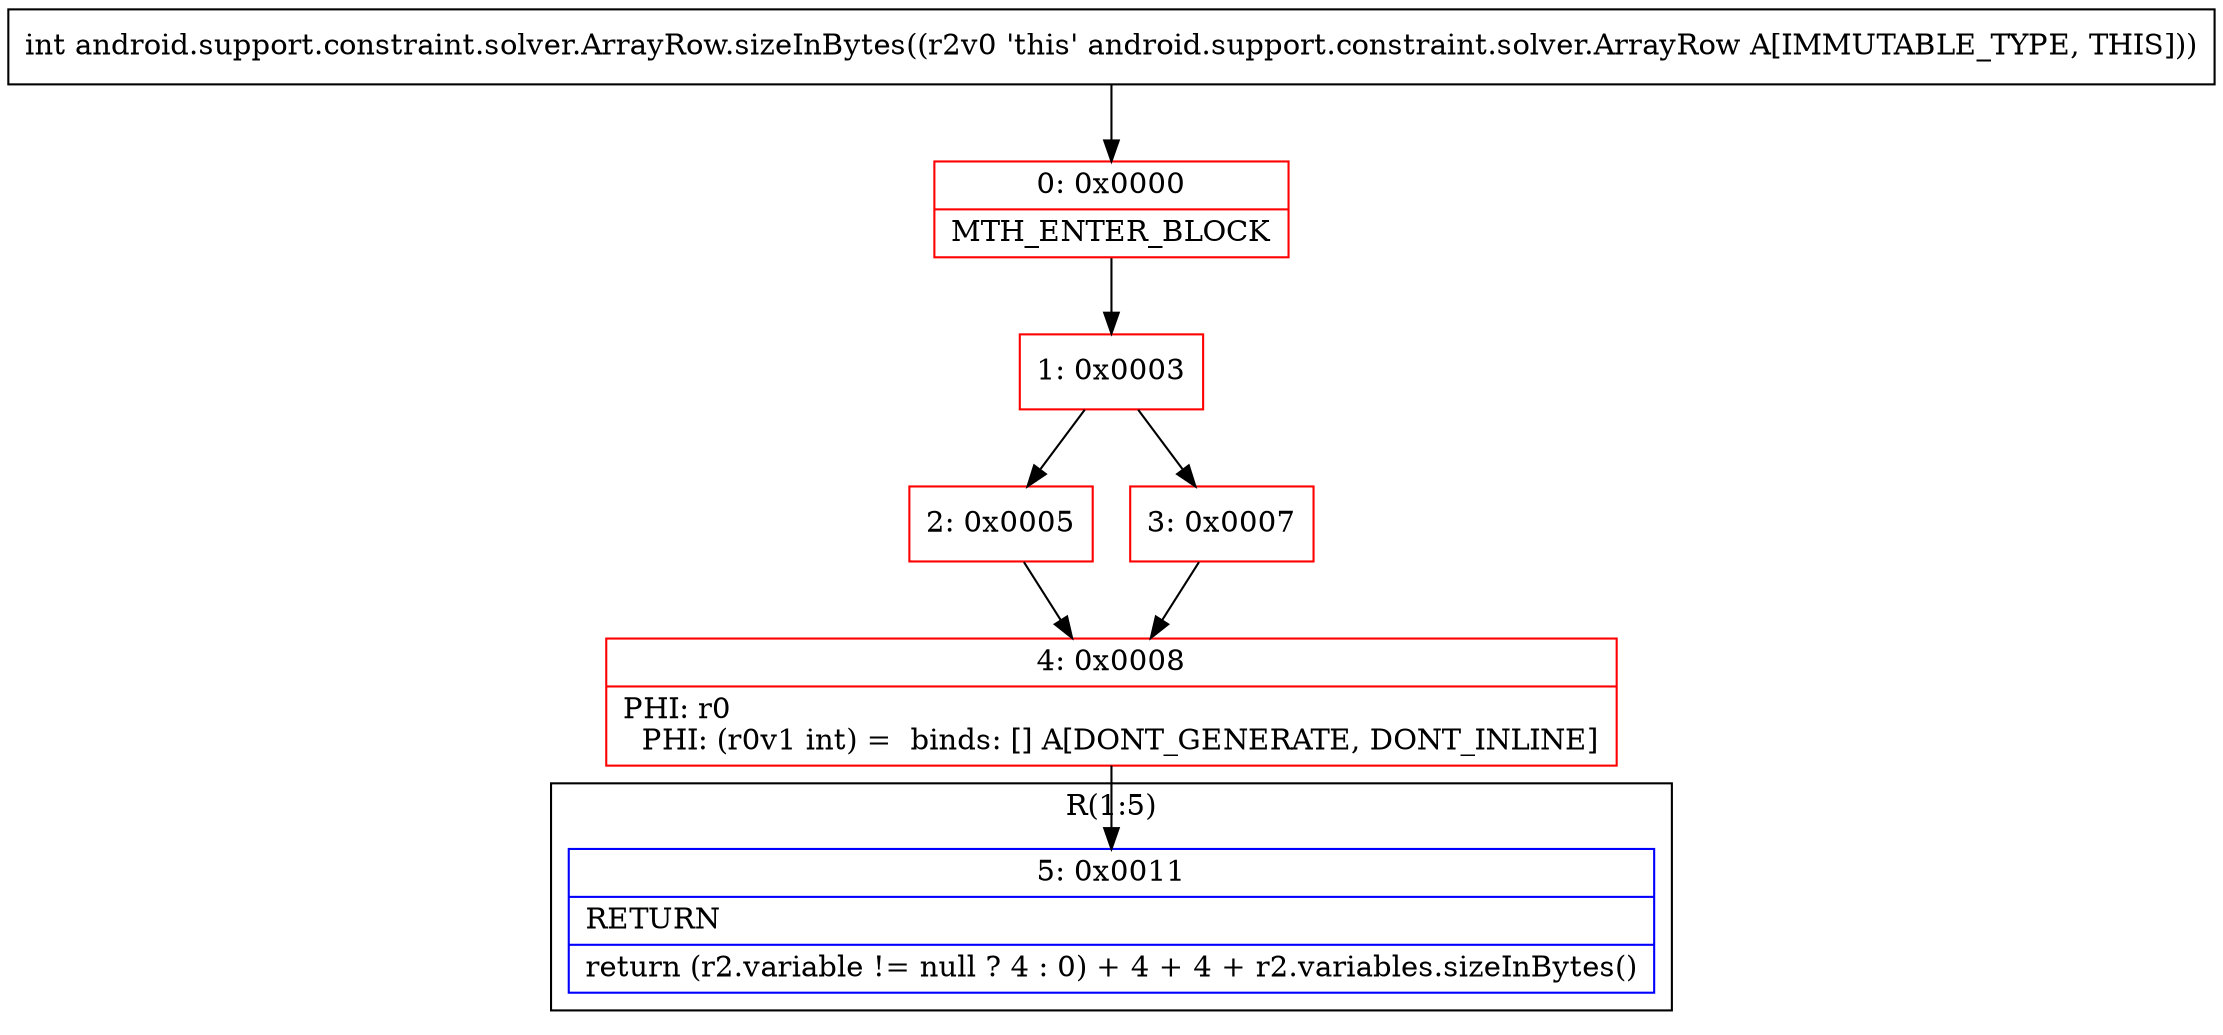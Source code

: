 digraph "CFG forandroid.support.constraint.solver.ArrayRow.sizeInBytes()I" {
subgraph cluster_Region_1806896164 {
label = "R(1:5)";
node [shape=record,color=blue];
Node_5 [shape=record,label="{5\:\ 0x0011|RETURN\l|return (r2.variable != null ? 4 : 0) + 4 + 4 + r2.variables.sizeInBytes()\l}"];
}
Node_0 [shape=record,color=red,label="{0\:\ 0x0000|MTH_ENTER_BLOCK\l}"];
Node_1 [shape=record,color=red,label="{1\:\ 0x0003}"];
Node_2 [shape=record,color=red,label="{2\:\ 0x0005}"];
Node_3 [shape=record,color=red,label="{3\:\ 0x0007}"];
Node_4 [shape=record,color=red,label="{4\:\ 0x0008|PHI: r0 \l  PHI: (r0v1 int) =  binds: [] A[DONT_GENERATE, DONT_INLINE]\l}"];
MethodNode[shape=record,label="{int android.support.constraint.solver.ArrayRow.sizeInBytes((r2v0 'this' android.support.constraint.solver.ArrayRow A[IMMUTABLE_TYPE, THIS])) }"];
MethodNode -> Node_0;
Node_0 -> Node_1;
Node_1 -> Node_2;
Node_1 -> Node_3;
Node_2 -> Node_4;
Node_3 -> Node_4;
Node_4 -> Node_5;
}

